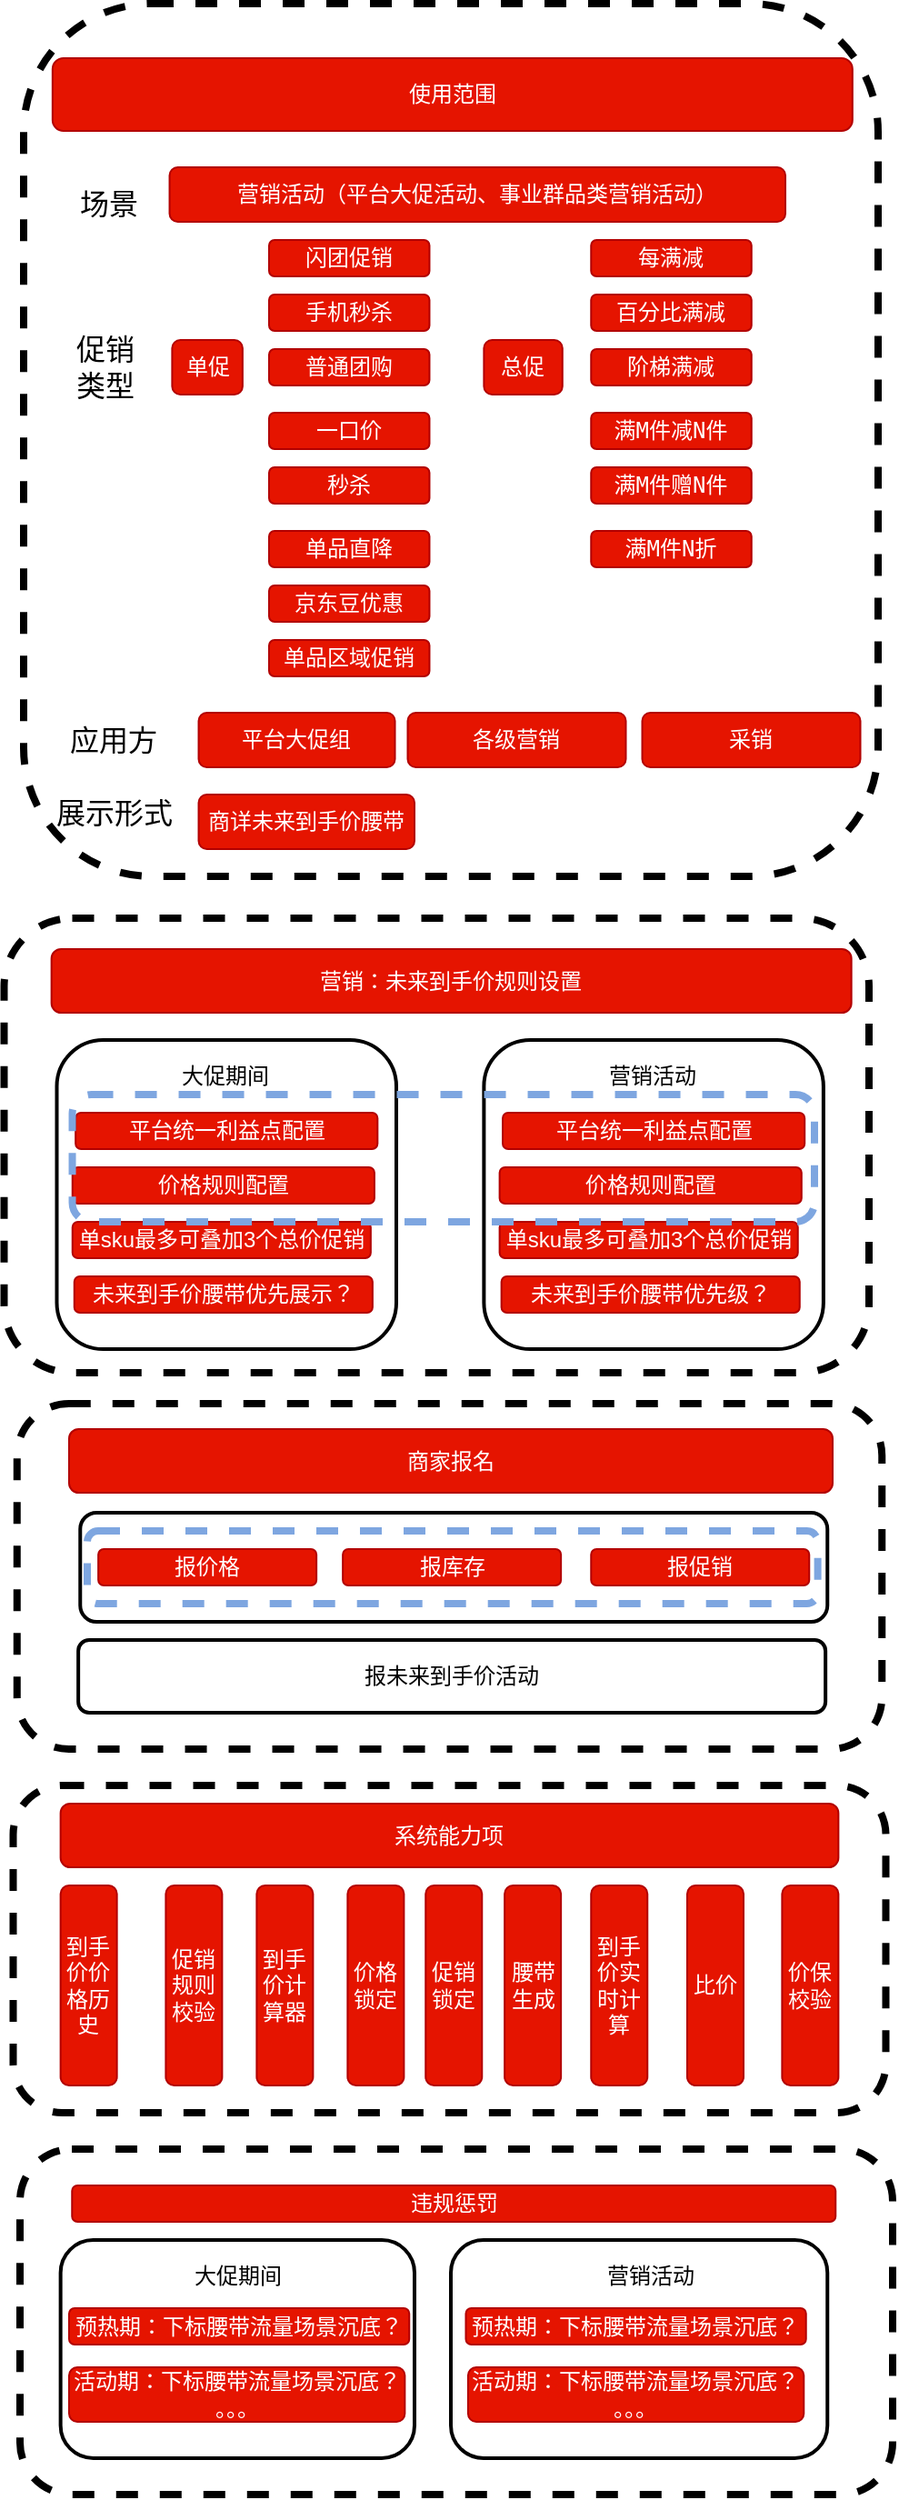 <mxfile version="14.4.7" type="github">
  <diagram id="3TG3PWvO12CCkWI3tpkz" name="第 1 页">
    <mxGraphModel dx="895" dy="1587" grid="1" gridSize="10" guides="1" tooltips="1" connect="1" arrows="1" fold="1" page="1" pageScale="1" pageWidth="827" pageHeight="1169" math="0" shadow="0">
      <root>
        <mxCell id="0" />
        <mxCell id="1" parent="0" />
        <mxCell id="nwXhbX-o7swwx8_nz2Ns-1" value="" style="rounded=1;whiteSpace=wrap;html=1;dashed=1;strokeWidth=4;" vertex="1" parent="1">
          <mxGeometry x="175" y="-200" width="470" height="480" as="geometry" />
        </mxCell>
        <mxCell id="nwXhbX-o7swwx8_nz2Ns-2" value="&lt;span style=&quot;color: rgba(0 , 0 , 0 , 0) ; font-family: monospace ; font-size: 0px&quot;&gt;%3CmxGraphModel%3E%3Croot%3E%3CmxCell%20id%3D%220%22%2F%3E%3CmxCell%20id%3D%221%22%20parent%3D%220%22%2F%3E%3CmxCell%20id%3D%222%22%20value%3D%22%E5%88%B0%E6%89%8B%E4%BB%B7%E4%BB%B7%E6%A0%BC%E5%8E%86%E5%8F%B2%22%20style%3D%22rounded%3D1%3BwhiteSpace%3Dwrap%3Bhtml%3D1%3B%22%20vertex%3D%221%22%20parent%3D%221%22%3E%3CmxGeometry%20x%3D%22192.13%22%20y%3D%22585%22%20width%3D%2231%22%20height%3D%22110%22%20as%3D%22geometry%22%2F%3E%3C%2FmxCell%3E%3C%2Froot%3E%3C%2FmxGraphModel%3E&lt;/span&gt;" style="rounded=1;whiteSpace=wrap;html=1;dashed=1;strokeWidth=4;" vertex="1" parent="1">
          <mxGeometry x="169.25" y="780" width="480" height="180" as="geometry" />
        </mxCell>
        <mxCell id="nwXhbX-o7swwx8_nz2Ns-3" value="" style="rounded=1;whiteSpace=wrap;html=1;dashed=1;strokeWidth=4;" vertex="1" parent="1">
          <mxGeometry x="171.38" y="570" width="475.75" height="190" as="geometry" />
        </mxCell>
        <mxCell id="nwXhbX-o7swwx8_nz2Ns-4" value="系统能力项" style="rounded=1;whiteSpace=wrap;html=1;fillColor=#e51400;strokeColor=#B20000;fontColor=#ffffff;" vertex="1" parent="1">
          <mxGeometry x="195.32" y="790" width="427.87" height="35" as="geometry" />
        </mxCell>
        <mxCell id="nwXhbX-o7swwx8_nz2Ns-5" value="使用范围" style="rounded=1;whiteSpace=wrap;html=1;fillColor=#e51400;strokeColor=#B20000;fontColor=#ffffff;" vertex="1" parent="1">
          <mxGeometry x="190.91" y="-170" width="440" height="40" as="geometry" />
        </mxCell>
        <mxCell id="nwXhbX-o7swwx8_nz2Ns-6" value="商家报名" style="rounded=1;whiteSpace=wrap;html=1;fillColor=#e51400;strokeColor=#B20000;fontColor=#ffffff;" vertex="1" parent="1">
          <mxGeometry x="200" y="584" width="420" height="35" as="geometry" />
        </mxCell>
        <mxCell id="nwXhbX-o7swwx8_nz2Ns-13" value="&lt;span&gt;各级营销&lt;/span&gt;" style="rounded=1;whiteSpace=wrap;html=1;fillColor=#e51400;strokeColor=#B20000;fontColor=#ffffff;" vertex="1" parent="1">
          <mxGeometry x="386.25" y="190" width="120" height="30" as="geometry" />
        </mxCell>
        <mxCell id="nwXhbX-o7swwx8_nz2Ns-15" value="采销" style="rounded=1;whiteSpace=wrap;html=1;fillColor=#e51400;strokeColor=#B20000;fontColor=#ffffff;" vertex="1" parent="1">
          <mxGeometry x="515.26" y="190" width="120" height="30" as="geometry" />
        </mxCell>
        <mxCell id="nwXhbX-o7swwx8_nz2Ns-17" value="&lt;font color=&quot;#ffffff&quot;&gt;大促期间&lt;/font&gt;" style="text;html=1;align=center;verticalAlign=middle;whiteSpace=wrap;rounded=0;" vertex="1" parent="1">
          <mxGeometry x="300.25" y="95" width="50" height="20" as="geometry" />
        </mxCell>
        <mxCell id="nwXhbX-o7swwx8_nz2Ns-18" value="单促" style="rounded=1;whiteSpace=wrap;html=1;fillColor=#e51400;strokeColor=#B20000;fontColor=#ffffff;" vertex="1" parent="1">
          <mxGeometry x="256.69" y="-15" width="38.75" height="30" as="geometry" />
        </mxCell>
        <mxCell id="nwXhbX-o7swwx8_nz2Ns-19" value="总促" style="rounded=1;whiteSpace=wrap;html=1;fillColor=#e51400;strokeColor=#B20000;fontColor=#ffffff;" vertex="1" parent="1">
          <mxGeometry x="428.19" y="-15" width="43.19" height="30" as="geometry" />
        </mxCell>
        <mxCell id="nwXhbX-o7swwx8_nz2Ns-22" value="" style="rounded=1;whiteSpace=wrap;html=1;strokeWidth=2;" vertex="1" parent="1">
          <mxGeometry x="206.13" y="630" width="411" height="60" as="geometry" />
        </mxCell>
        <mxCell id="nwXhbX-o7swwx8_nz2Ns-27" value="报价格" style="rounded=1;whiteSpace=wrap;html=1;fillColor=#e51400;strokeColor=#B20000;fontColor=#ffffff;" vertex="1" parent="1">
          <mxGeometry x="216.07" y="650" width="120" height="20" as="geometry" />
        </mxCell>
        <mxCell id="nwXhbX-o7swwx8_nz2Ns-28" value="报库存" style="rounded=1;whiteSpace=wrap;html=1;fillColor=#e51400;strokeColor=#B20000;fontColor=#ffffff;" vertex="1" parent="1">
          <mxGeometry x="350.57" y="650" width="120" height="20" as="geometry" />
        </mxCell>
        <mxCell id="nwXhbX-o7swwx8_nz2Ns-30" value="报促销" style="rounded=1;whiteSpace=wrap;html=1;fillColor=#e51400;strokeColor=#B20000;fontColor=#ffffff;" vertex="1" parent="1">
          <mxGeometry x="487.13" y="650" width="120" height="20" as="geometry" />
        </mxCell>
        <mxCell id="nwXhbX-o7swwx8_nz2Ns-32" value="到手价价格历史" style="rounded=1;whiteSpace=wrap;html=1;fillColor=#e51400;strokeColor=#B20000;fontColor=#ffffff;" vertex="1" parent="1">
          <mxGeometry x="195.32" y="835" width="31" height="110" as="geometry" />
        </mxCell>
        <mxCell id="nwXhbX-o7swwx8_nz2Ns-33" value="促销规则校验" style="rounded=1;whiteSpace=wrap;html=1;fillColor=#e51400;strokeColor=#B20000;fontColor=#ffffff;" vertex="1" parent="1">
          <mxGeometry x="253.19" y="835" width="31" height="110" as="geometry" />
        </mxCell>
        <mxCell id="nwXhbX-o7swwx8_nz2Ns-34" value="到手价计算器" style="rounded=1;whiteSpace=wrap;html=1;fillColor=#e51400;strokeColor=#B20000;fontColor=#ffffff;" vertex="1" parent="1">
          <mxGeometry x="303.19" y="835" width="31" height="110" as="geometry" />
        </mxCell>
        <mxCell id="nwXhbX-o7swwx8_nz2Ns-35" value="价格锁定" style="rounded=1;whiteSpace=wrap;html=1;fillColor=#e51400;strokeColor=#B20000;fontColor=#ffffff;" vertex="1" parent="1">
          <mxGeometry x="353.19" y="835" width="31" height="110" as="geometry" />
        </mxCell>
        <mxCell id="nwXhbX-o7swwx8_nz2Ns-36" value="腰带生成" style="rounded=1;whiteSpace=wrap;html=1;fillColor=#e51400;strokeColor=#B20000;fontColor=#ffffff;" vertex="1" parent="1">
          <mxGeometry x="439.57" y="835" width="31" height="110" as="geometry" />
        </mxCell>
        <mxCell id="nwXhbX-o7swwx8_nz2Ns-37" value="比价" style="rounded=1;whiteSpace=wrap;html=1;fillColor=#e51400;strokeColor=#B20000;fontColor=#ffffff;" vertex="1" parent="1">
          <mxGeometry x="540" y="835" width="31" height="110" as="geometry" />
        </mxCell>
        <mxCell id="nwXhbX-o7swwx8_nz2Ns-38" value="到手价实时计算" style="rounded=1;whiteSpace=wrap;html=1;fillColor=#e51400;strokeColor=#B20000;fontColor=#ffffff;" vertex="1" parent="1">
          <mxGeometry x="487.13" y="835" width="31" height="110" as="geometry" />
        </mxCell>
        <mxCell id="nwXhbX-o7swwx8_nz2Ns-39" value="价保校验" style="rounded=1;whiteSpace=wrap;html=1;fillColor=#e51400;strokeColor=#B20000;fontColor=#ffffff;" vertex="1" parent="1">
          <mxGeometry x="592.19" y="835" width="31" height="110" as="geometry" />
        </mxCell>
        <mxCell id="nwXhbX-o7swwx8_nz2Ns-48" value="&lt;font style=&quot;font-size: 16px&quot;&gt;场景&lt;/font&gt;" style="text;html=1;strokeColor=none;fillColor=none;align=center;verticalAlign=middle;whiteSpace=wrap;rounded=0;" vertex="1" parent="1">
          <mxGeometry x="201.63" y="-100" width="40" height="20" as="geometry" />
        </mxCell>
        <mxCell id="nwXhbX-o7swwx8_nz2Ns-50" value="&lt;font style=&quot;font-size: 16px&quot;&gt;促销类型&lt;/font&gt;" style="text;html=1;strokeColor=none;fillColor=none;align=center;verticalAlign=middle;whiteSpace=wrap;rounded=0;" vertex="1" parent="1">
          <mxGeometry x="200.0" y="-10" width="40" height="20" as="geometry" />
        </mxCell>
        <mxCell id="nwXhbX-o7swwx8_nz2Ns-52" value="&lt;font style=&quot;font-size: 16px&quot;&gt;应用方&lt;/font&gt;" style="text;html=1;strokeColor=none;fillColor=none;align=center;verticalAlign=middle;whiteSpace=wrap;rounded=0;" vertex="1" parent="1">
          <mxGeometry x="199.32" y="195" width="50.68" height="20" as="geometry" />
        </mxCell>
        <mxCell id="nwXhbX-o7swwx8_nz2Ns-55" value="平台大促组" style="rounded=1;whiteSpace=wrap;html=1;fillColor=#e51400;strokeColor=#B20000;fontColor=#ffffff;" vertex="1" parent="1">
          <mxGeometry x="271.26" y="190" width="107.99" height="30" as="geometry" />
        </mxCell>
        <mxCell id="nwXhbX-o7swwx8_nz2Ns-56" value="&lt;font style=&quot;font-size: 16px&quot;&gt;展示形式&lt;/font&gt;" style="text;html=1;strokeColor=none;fillColor=none;align=center;verticalAlign=middle;whiteSpace=wrap;rounded=0;" vertex="1" parent="1">
          <mxGeometry x="189.69" y="235" width="69.93" height="20" as="geometry" />
        </mxCell>
        <mxCell id="nwXhbX-o7swwx8_nz2Ns-58" value="商详未来到手价腰带" style="rounded=1;whiteSpace=wrap;html=1;fillColor=#e51400;strokeColor=#B20000;fontColor=#ffffff;" vertex="1" parent="1">
          <mxGeometry x="271.26" y="235" width="118.74" height="30" as="geometry" />
        </mxCell>
        <mxCell id="nwXhbX-o7swwx8_nz2Ns-59" value="营销活动（平台大促活动、事业群品类营销活动）" style="rounded=1;whiteSpace=wrap;html=1;fillColor=#e51400;strokeColor=#B20000;fontColor=#ffffff;" vertex="1" parent="1">
          <mxGeometry x="255.27" y="-110" width="338.74" height="30" as="geometry" />
        </mxCell>
        <mxCell id="nwXhbX-o7swwx8_nz2Ns-62" value="报未来到手价活动" style="rounded=1;whiteSpace=wrap;html=1;strokeWidth=2;" vertex="1" parent="1">
          <mxGeometry x="205.07" y="700" width="411" height="40" as="geometry" />
        </mxCell>
        <mxCell id="nwXhbX-o7swwx8_nz2Ns-63" value="" style="rounded=1;whiteSpace=wrap;html=1;dashed=1;strokeWidth=4;" vertex="1" parent="1">
          <mxGeometry x="164.25" y="303" width="475.75" height="250" as="geometry" />
        </mxCell>
        <mxCell id="nwXhbX-o7swwx8_nz2Ns-64" value="营销：未来到手价规则设置" style="rounded=1;whiteSpace=wrap;html=1;fillColor=#e51400;strokeColor=#B20000;fontColor=#ffffff;" vertex="1" parent="1">
          <mxGeometry x="190.32" y="320" width="440" height="35" as="geometry" />
        </mxCell>
        <mxCell id="nwXhbX-o7swwx8_nz2Ns-65" value="" style="rounded=1;whiteSpace=wrap;html=1;strokeWidth=2;" vertex="1" parent="1">
          <mxGeometry x="193.25" y="370" width="186.75" height="170" as="geometry" />
        </mxCell>
        <mxCell id="nwXhbX-o7swwx8_nz2Ns-68" value="大促期间" style="text;html=1;strokeColor=none;fillColor=none;align=center;verticalAlign=middle;whiteSpace=wrap;rounded=0;" vertex="1" parent="1">
          <mxGeometry x="248.19" y="380" width="75.5" height="20" as="geometry" />
        </mxCell>
        <mxCell id="nwXhbX-o7swwx8_nz2Ns-70" value="平台统一利益点配置" style="rounded=1;whiteSpace=wrap;html=1;fillColor=#e51400;strokeColor=#B20000;fontColor=#ffffff;" vertex="1" parent="1">
          <mxGeometry x="203.58" y="410" width="166.09" height="20" as="geometry" />
        </mxCell>
        <mxCell id="nwXhbX-o7swwx8_nz2Ns-71" value="单sku最多可叠加3个总价促销" style="rounded=1;whiteSpace=wrap;html=1;fillColor=#e51400;strokeColor=#B20000;fontColor=#ffffff;" vertex="1" parent="1">
          <mxGeometry x="201.87" y="470" width="164.06" height="20" as="geometry" />
        </mxCell>
        <mxCell id="nwXhbX-o7swwx8_nz2Ns-72" value="未来到手价腰带优先展示？" style="rounded=1;whiteSpace=wrap;html=1;fillColor=#e51400;strokeColor=#B20000;fontColor=#ffffff;" vertex="1" parent="1">
          <mxGeometry x="202.88" y="500" width="164.06" height="20" as="geometry" />
        </mxCell>
        <mxCell id="nwXhbX-o7swwx8_nz2Ns-77" value="价格规则配置" style="rounded=1;whiteSpace=wrap;html=1;fillColor=#e51400;strokeColor=#B20000;fontColor=#ffffff;" vertex="1" parent="1">
          <mxGeometry x="201.87" y="440" width="166.09" height="20" as="geometry" />
        </mxCell>
        <mxCell id="nwXhbX-o7swwx8_nz2Ns-78" value="" style="rounded=1;whiteSpace=wrap;html=1;strokeWidth=2;" vertex="1" parent="1">
          <mxGeometry x="428.19" y="370" width="186.75" height="170" as="geometry" />
        </mxCell>
        <mxCell id="nwXhbX-o7swwx8_nz2Ns-79" value="营销活动" style="text;html=1;strokeColor=none;fillColor=none;align=center;verticalAlign=middle;whiteSpace=wrap;rounded=0;" vertex="1" parent="1">
          <mxGeometry x="483.13" y="380" width="75.5" height="20" as="geometry" />
        </mxCell>
        <mxCell id="nwXhbX-o7swwx8_nz2Ns-80" value="平台统一利益点配置" style="rounded=1;whiteSpace=wrap;html=1;fillColor=#e51400;strokeColor=#B20000;fontColor=#ffffff;" vertex="1" parent="1">
          <mxGeometry x="438.52" y="410" width="166.09" height="20" as="geometry" />
        </mxCell>
        <mxCell id="nwXhbX-o7swwx8_nz2Ns-81" value="单sku最多可叠加3个总价促销" style="rounded=1;whiteSpace=wrap;html=1;fillColor=#e51400;strokeColor=#B20000;fontColor=#ffffff;" vertex="1" parent="1">
          <mxGeometry x="436.81" y="470" width="164.06" height="20" as="geometry" />
        </mxCell>
        <mxCell id="nwXhbX-o7swwx8_nz2Ns-82" value="未来到手价腰带优先级？" style="rounded=1;whiteSpace=wrap;html=1;fillColor=#e51400;strokeColor=#B20000;fontColor=#ffffff;" vertex="1" parent="1">
          <mxGeometry x="437.82" y="500" width="164.06" height="20" as="geometry" />
        </mxCell>
        <mxCell id="nwXhbX-o7swwx8_nz2Ns-83" value="价格规则配置" style="rounded=1;whiteSpace=wrap;html=1;fillColor=#e51400;strokeColor=#B20000;fontColor=#ffffff;" vertex="1" parent="1">
          <mxGeometry x="436.81" y="440" width="166.09" height="20" as="geometry" />
        </mxCell>
        <mxCell id="nwXhbX-o7swwx8_nz2Ns-84" value="" style="rounded=1;whiteSpace=wrap;html=1;dashed=1;strokeWidth=4;fontColor=#ffffff;fillColor=none;strokeColor=#7EA6E0;" vertex="1" parent="1">
          <mxGeometry x="201.77" y="400" width="408.23" height="70" as="geometry" />
        </mxCell>
        <mxCell id="nwXhbX-o7swwx8_nz2Ns-86" value="" style="rounded=1;whiteSpace=wrap;html=1;dashed=1;strokeWidth=4;fontColor=#ffffff;fillColor=none;strokeColor=#7EA6E0;" vertex="1" parent="1">
          <mxGeometry x="210" y="640" width="401.81" height="40" as="geometry" />
        </mxCell>
        <mxCell id="nwXhbX-o7swwx8_nz2Ns-87" value="促销锁定" style="rounded=1;whiteSpace=wrap;html=1;fillColor=#e51400;strokeColor=#B20000;fontColor=#ffffff;" vertex="1" parent="1">
          <mxGeometry x="396.13" y="835" width="31" height="110" as="geometry" />
        </mxCell>
        <mxCell id="nwXhbX-o7swwx8_nz2Ns-88" value="&lt;span style=&quot;color: rgba(0 , 0 , 0 , 0) ; font-family: monospace ; font-size: 0px&quot;&gt;%3CmxGraphModel%3E%3Croot%3E%3CmxCell%20id%3D%220%22%2F%3E%3CmxCell%20id%3D%221%22%20parent%3D%220%22%2F%3E%3CmxCell%20id%3D%222%22%20value%3D%22%E5%88%B0%E6%89%8B%E4%BB%B7%E4%BB%B7%E6%A0%BC%E5%8E%86%E5%8F%B2%22%20style%3D%22rounded%3D1%3BwhiteSpace%3Dwrap%3Bhtml%3D1%3B%22%20vertex%3D%221%22%20parent%3D%221%22%3E%3CmxGeometry%20x%3D%22192.13%22%20y%3D%22585%22%20width%3D%2231%22%20height%3D%22110%22%20as%3D%22geometry%22%2F%3E%3C%2FmxCell%3E%3C%2Froot%3E%3C%2FmxGraphModel%3E&lt;/span&gt;" style="rounded=1;whiteSpace=wrap;html=1;dashed=1;strokeWidth=4;" vertex="1" parent="1">
          <mxGeometry x="173" y="980" width="480" height="190" as="geometry" />
        </mxCell>
        <mxCell id="nwXhbX-o7swwx8_nz2Ns-89" value="违规惩罚" style="rounded=1;whiteSpace=wrap;html=1;fillColor=#e51400;strokeColor=#B20000;fontColor=#ffffff;" vertex="1" parent="1">
          <mxGeometry x="201.63" y="1000" width="420" height="20" as="geometry" />
        </mxCell>
        <mxCell id="nwXhbX-o7swwx8_nz2Ns-91" value="" style="rounded=1;whiteSpace=wrap;html=1;strokeWidth=2;" vertex="1" parent="1">
          <mxGeometry x="195.32" y="1030" width="194.68" height="120" as="geometry" />
        </mxCell>
        <mxCell id="nwXhbX-o7swwx8_nz2Ns-92" value="" style="rounded=1;whiteSpace=wrap;html=1;strokeWidth=2;" vertex="1" parent="1">
          <mxGeometry x="410" y="1030" width="207.13" height="120" as="geometry" />
        </mxCell>
        <mxCell id="nwXhbX-o7swwx8_nz2Ns-93" value="大促期间" style="text;html=1;strokeColor=none;fillColor=none;align=center;verticalAlign=middle;whiteSpace=wrap;rounded=0;" vertex="1" parent="1">
          <mxGeometry x="255.27" y="1040" width="75.5" height="20" as="geometry" />
        </mxCell>
        <mxCell id="nwXhbX-o7swwx8_nz2Ns-94" value="营销活动" style="text;html=1;strokeColor=none;fillColor=none;align=center;verticalAlign=middle;whiteSpace=wrap;rounded=0;" vertex="1" parent="1">
          <mxGeometry x="482.1" y="1040" width="75.5" height="20" as="geometry" />
        </mxCell>
        <mxCell id="nwXhbX-o7swwx8_nz2Ns-95" value="预热期：下标腰带流量场景沉底？" style="rounded=1;whiteSpace=wrap;html=1;fillColor=#e51400;strokeColor=#B20000;fontColor=#ffffff;" vertex="1" parent="1">
          <mxGeometry x="200" y="1067.5" width="187.12" height="20" as="geometry" />
        </mxCell>
        <mxCell id="nwXhbX-o7swwx8_nz2Ns-96" value="活动期：下标腰带流量场景沉底？&lt;br&gt;。。。" style="rounded=1;whiteSpace=wrap;html=1;fillColor=#e51400;strokeColor=#B20000;fontColor=#ffffff;" vertex="1" parent="1">
          <mxGeometry x="200" y="1100" width="184.68" height="30" as="geometry" />
        </mxCell>
        <mxCell id="nwXhbX-o7swwx8_nz2Ns-97" value="预热期：下标腰带流量场景沉底？" style="rounded=1;whiteSpace=wrap;html=1;fillColor=#e51400;strokeColor=#B20000;fontColor=#ffffff;" vertex="1" parent="1">
          <mxGeometry x="418.24" y="1067.5" width="187.12" height="20" as="geometry" />
        </mxCell>
        <mxCell id="nwXhbX-o7swwx8_nz2Ns-98" value="活动期：下标腰带流量场景沉底？&lt;br&gt;。。。" style="rounded=1;whiteSpace=wrap;html=1;fillColor=#e51400;strokeColor=#B20000;fontColor=#ffffff;" vertex="1" parent="1">
          <mxGeometry x="419.46" y="1100" width="184.68" height="30" as="geometry" />
        </mxCell>
        <mxCell id="nwXhbX-o7swwx8_nz2Ns-101" value="&lt;pre style=&quot;font-family: &amp;#34;jetbrains mono&amp;#34; , monospace&quot;&gt;&lt;font style=&quot;font-size: 12px&quot;&gt;闪团促销&lt;/font&gt;&lt;/pre&gt;" style="rounded=1;whiteSpace=wrap;html=1;fillColor=#e51400;strokeColor=#B20000;fontColor=#ffffff;" vertex="1" parent="1">
          <mxGeometry x="310" y="-70" width="88.24" height="20" as="geometry" />
        </mxCell>
        <mxCell id="nwXhbX-o7swwx8_nz2Ns-102" value="手机秒杀" style="rounded=1;whiteSpace=wrap;html=1;fillColor=#e51400;strokeColor=#B20000;fontColor=#ffffff;" vertex="1" parent="1">
          <mxGeometry x="310" y="-40" width="88.24" height="20" as="geometry" />
        </mxCell>
        <mxCell id="nwXhbX-o7swwx8_nz2Ns-103" value="普通团购" style="rounded=1;whiteSpace=wrap;html=1;fillColor=#e51400;strokeColor=#B20000;fontColor=#ffffff;" vertex="1" parent="1">
          <mxGeometry x="310" y="-10" width="88.24" height="20" as="geometry" />
        </mxCell>
        <mxCell id="nwXhbX-o7swwx8_nz2Ns-104" value="一口价" style="rounded=1;whiteSpace=wrap;html=1;fillColor=#e51400;strokeColor=#B20000;fontColor=#ffffff;" vertex="1" parent="1">
          <mxGeometry x="310" y="25" width="88.24" height="20" as="geometry" />
        </mxCell>
        <mxCell id="nwXhbX-o7swwx8_nz2Ns-106" value="秒杀" style="rounded=1;whiteSpace=wrap;html=1;fillColor=#e51400;strokeColor=#B20000;fontColor=#ffffff;" vertex="1" parent="1">
          <mxGeometry x="310" y="55" width="88.24" height="20" as="geometry" />
        </mxCell>
        <mxCell id="nwXhbX-o7swwx8_nz2Ns-107" value="单品直降" style="rounded=1;whiteSpace=wrap;html=1;fillColor=#e51400;strokeColor=#B20000;fontColor=#ffffff;" vertex="1" parent="1">
          <mxGeometry x="310" y="90" width="88.24" height="20" as="geometry" />
        </mxCell>
        <mxCell id="nwXhbX-o7swwx8_nz2Ns-108" value="京东豆优惠" style="rounded=1;whiteSpace=wrap;html=1;fillColor=#e51400;strokeColor=#B20000;fontColor=#ffffff;" vertex="1" parent="1">
          <mxGeometry x="310.0" y="120" width="88.24" height="20" as="geometry" />
        </mxCell>
        <mxCell id="nwXhbX-o7swwx8_nz2Ns-109" value="单品区域促销" style="rounded=1;whiteSpace=wrap;html=1;fillColor=#e51400;strokeColor=#B20000;fontColor=#ffffff;" vertex="1" parent="1">
          <mxGeometry x="310.0" y="150" width="88.24" height="20" as="geometry" />
        </mxCell>
        <mxCell id="nwXhbX-o7swwx8_nz2Ns-110" value="&lt;pre style=&quot;font-family: &amp;#34;jetbrains mono&amp;#34; , monospace&quot;&gt;&lt;font style=&quot;font-size: 12px&quot;&gt;每满减&lt;/font&gt;&lt;/pre&gt;" style="rounded=1;whiteSpace=wrap;html=1;fillColor=#e51400;strokeColor=#B20000;fontColor=#ffffff;" vertex="1" parent="1">
          <mxGeometry x="487.13" y="-70" width="88.24" height="20" as="geometry" />
        </mxCell>
        <mxCell id="nwXhbX-o7swwx8_nz2Ns-111" value="&lt;pre style=&quot;font-family: &amp;#34;jetbrains mono&amp;#34; , monospace&quot;&gt;&lt;font style=&quot;font-size: 12px&quot;&gt;百分比满减&lt;/font&gt;&lt;/pre&gt;" style="rounded=1;whiteSpace=wrap;html=1;fillColor=#e51400;strokeColor=#B20000;fontColor=#ffffff;" vertex="1" parent="1">
          <mxGeometry x="487.13" y="-40" width="88.24" height="20" as="geometry" />
        </mxCell>
        <mxCell id="nwXhbX-o7swwx8_nz2Ns-112" value="&lt;pre style=&quot;font-family: &amp;#34;jetbrains mono&amp;#34; , monospace&quot;&gt;&lt;font style=&quot;font-size: 12px&quot;&gt;阶梯满减&lt;/font&gt;&lt;/pre&gt;" style="rounded=1;whiteSpace=wrap;html=1;fillColor=#e51400;strokeColor=#B20000;fontColor=#ffffff;" vertex="1" parent="1">
          <mxGeometry x="487.13" y="-10" width="88.24" height="20" as="geometry" />
        </mxCell>
        <mxCell id="nwXhbX-o7swwx8_nz2Ns-113" value="&lt;pre style=&quot;font-family: &amp;#34;jetbrains mono&amp;#34; , monospace&quot;&gt;&lt;font style=&quot;font-size: 12px&quot;&gt;满M件减N件&lt;/font&gt;&lt;/pre&gt;" style="rounded=1;whiteSpace=wrap;html=1;fillColor=#e51400;strokeColor=#B20000;fontColor=#ffffff;" vertex="1" parent="1">
          <mxGeometry x="487.13" y="25" width="88.24" height="20" as="geometry" />
        </mxCell>
        <mxCell id="nwXhbX-o7swwx8_nz2Ns-114" value="&lt;pre style=&quot;font-family: &amp;#34;jetbrains mono&amp;#34; , monospace&quot;&gt;&lt;font style=&quot;font-size: 12px&quot;&gt;满M件赠N件&lt;/font&gt;&lt;/pre&gt;" style="rounded=1;whiteSpace=wrap;html=1;fillColor=#e51400;strokeColor=#B20000;fontColor=#ffffff;" vertex="1" parent="1">
          <mxGeometry x="487.13" y="55" width="88.24" height="20" as="geometry" />
        </mxCell>
        <mxCell id="nwXhbX-o7swwx8_nz2Ns-115" value="&lt;pre style=&quot;font-family: &amp;#34;jetbrains mono&amp;#34; , monospace&quot;&gt;&lt;font style=&quot;font-size: 12px&quot;&gt;满M件N折&lt;/font&gt;&lt;/pre&gt;" style="rounded=1;whiteSpace=wrap;html=1;fillColor=#e51400;strokeColor=#B20000;fontColor=#ffffff;" vertex="1" parent="1">
          <mxGeometry x="487.13" y="90" width="88.24" height="20" as="geometry" />
        </mxCell>
      </root>
    </mxGraphModel>
  </diagram>
</mxfile>
